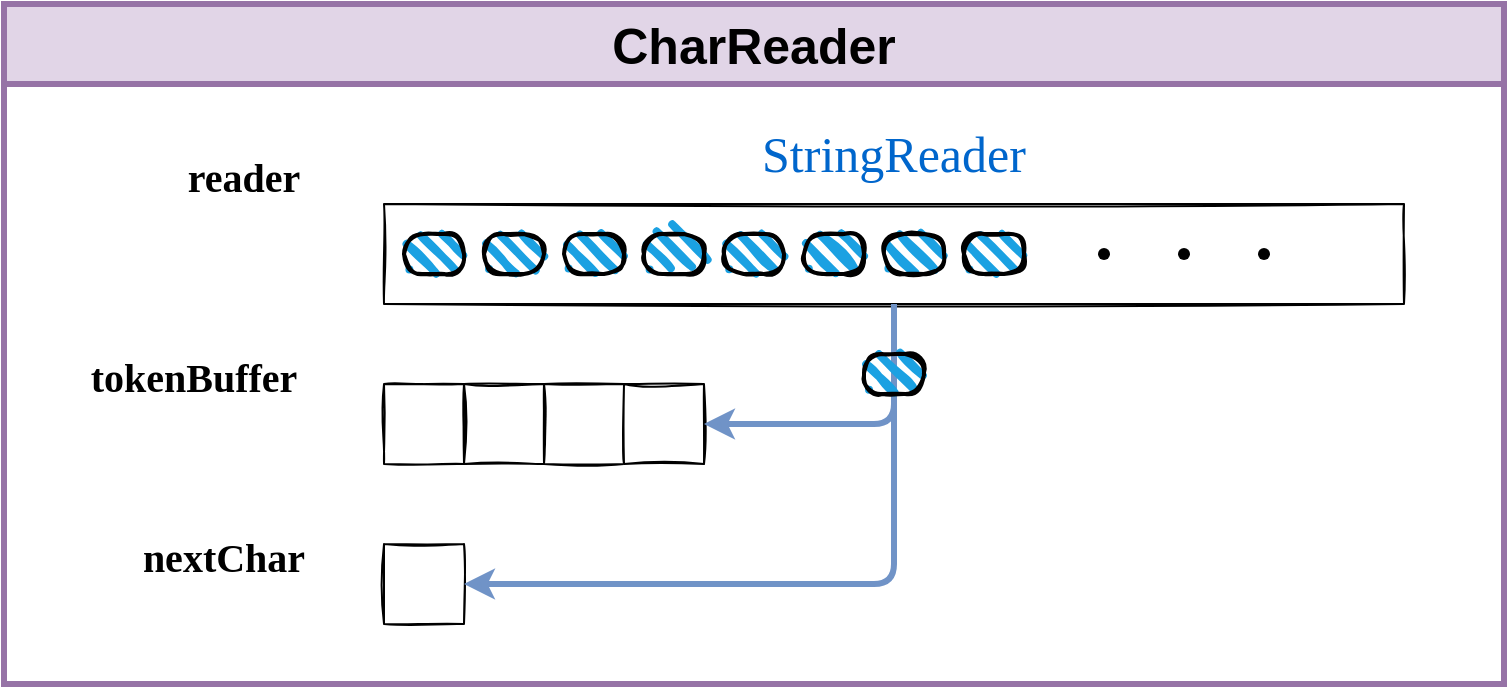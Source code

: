 <mxfile version="20.5.3" type="device"><diagram id="SNT-f_mCBXuO9_hBw5Jn" name="Page-1"><mxGraphModel dx="786" dy="400" grid="1" gridSize="10" guides="1" tooltips="1" connect="1" arrows="1" fold="1" page="1" pageScale="1" pageWidth="850" pageHeight="1100" math="0" shadow="0"><root><mxCell id="0"/><mxCell id="1" parent="0"/><mxCell id="5UBKVq4SOPSHA-yL1KkS-1" value="&lt;font style=&quot;font-size: 25px;&quot;&gt;CharReader&lt;/font&gt;" style="swimlane;whiteSpace=wrap;html=1;startSize=40;fillColor=#e1d5e7;strokeColor=#9673a6;strokeWidth=3;" vertex="1" parent="1"><mxGeometry x="130" y="20" width="750" height="340" as="geometry"/></mxCell><mxCell id="5UBKVq4SOPSHA-yL1KkS-36" value="&lt;font style=&quot;font-size: 20px;&quot;&gt;&lt;b&gt;reader&lt;/b&gt;&lt;/font&gt;" style="text;html=1;strokeColor=none;fillColor=none;align=center;verticalAlign=middle;whiteSpace=wrap;rounded=0;fontSize=25;fontFamily=Comic Sans MS;" vertex="1" parent="5UBKVq4SOPSHA-yL1KkS-1"><mxGeometry x="80" y="70" width="80" height="30" as="geometry"/></mxCell><mxCell id="5UBKVq4SOPSHA-yL1KkS-51" value="" style="rounded=0;whiteSpace=wrap;html=1;sketch=1;fontSize=20;fontColor=#0066CC;" vertex="1" parent="5UBKVq4SOPSHA-yL1KkS-1"><mxGeometry x="190" y="270" width="40" height="40" as="geometry"/></mxCell><mxCell id="5UBKVq4SOPSHA-yL1KkS-53" value="&lt;font style=&quot;font-size: 20px;&quot;&gt;&lt;b&gt;tokenBuffer&lt;/b&gt;&lt;/font&gt;" style="text;html=1;strokeColor=none;fillColor=none;align=center;verticalAlign=middle;whiteSpace=wrap;rounded=0;fontSize=25;fontFamily=Comic Sans MS;" vertex="1" parent="5UBKVq4SOPSHA-yL1KkS-1"><mxGeometry x="20" y="170" width="150" height="30" as="geometry"/></mxCell><mxCell id="5UBKVq4SOPSHA-yL1KkS-54" value="&lt;font style=&quot;font-size: 20px;&quot;&gt;&lt;b&gt;nextChar&lt;/b&gt;&lt;/font&gt;" style="text;html=1;strokeColor=none;fillColor=none;align=center;verticalAlign=middle;whiteSpace=wrap;rounded=0;fontSize=25;fontFamily=Comic Sans MS;" vertex="1" parent="5UBKVq4SOPSHA-yL1KkS-1"><mxGeometry x="60" y="260" width="100" height="30" as="geometry"/></mxCell><mxCell id="5UBKVq4SOPSHA-yL1KkS-42" value="" style="group" vertex="1" connectable="0" parent="5UBKVq4SOPSHA-yL1KkS-1"><mxGeometry x="190" y="60" width="510" height="90" as="geometry"/></mxCell><mxCell id="5UBKVq4SOPSHA-yL1KkS-37" value="" style="group" vertex="1" connectable="0" parent="5UBKVq4SOPSHA-yL1KkS-42"><mxGeometry y="40" width="510" height="50" as="geometry"/></mxCell><mxCell id="5UBKVq4SOPSHA-yL1KkS-2" value="" style="rounded=0;whiteSpace=wrap;html=1;fontSize=25;sketch=1;" vertex="1" parent="5UBKVq4SOPSHA-yL1KkS-37"><mxGeometry width="510" height="50" as="geometry"/></mxCell><mxCell id="5UBKVq4SOPSHA-yL1KkS-24" value="" style="rounded=1;whiteSpace=wrap;html=1;strokeWidth=2;fillWeight=4;hachureGap=8;hachureAngle=45;fillColor=#1ba1e2;sketch=1;fontSize=25;arcSize=50;" vertex="1" parent="5UBKVq4SOPSHA-yL1KkS-37"><mxGeometry x="10" y="15" width="30" height="20" as="geometry"/></mxCell><mxCell id="5UBKVq4SOPSHA-yL1KkS-28" value="" style="rounded=1;whiteSpace=wrap;html=1;strokeWidth=2;fillWeight=4;hachureGap=8;hachureAngle=45;fillColor=#1ba1e2;sketch=1;fontSize=25;arcSize=50;" vertex="1" parent="5UBKVq4SOPSHA-yL1KkS-37"><mxGeometry x="50" y="15" width="30" height="20" as="geometry"/></mxCell><mxCell id="5UBKVq4SOPSHA-yL1KkS-29" value="" style="rounded=1;whiteSpace=wrap;html=1;strokeWidth=2;fillWeight=4;hachureGap=8;hachureAngle=45;fillColor=#1ba1e2;sketch=1;fontSize=25;arcSize=50;" vertex="1" parent="5UBKVq4SOPSHA-yL1KkS-37"><mxGeometry x="90" y="15" width="30" height="20" as="geometry"/></mxCell><mxCell id="5UBKVq4SOPSHA-yL1KkS-31" value="" style="rounded=1;whiteSpace=wrap;html=1;strokeWidth=2;fillWeight=4;hachureGap=8;hachureAngle=45;fillColor=#1ba1e2;sketch=1;fontSize=25;arcSize=50;" vertex="1" parent="5UBKVq4SOPSHA-yL1KkS-37"><mxGeometry x="130" y="15" width="30" height="20" as="geometry"/></mxCell><mxCell id="5UBKVq4SOPSHA-yL1KkS-32" value="" style="rounded=1;whiteSpace=wrap;html=1;strokeWidth=2;fillWeight=4;hachureGap=8;hachureAngle=45;fillColor=#1ba1e2;sketch=1;fontSize=25;arcSize=50;" vertex="1" parent="5UBKVq4SOPSHA-yL1KkS-37"><mxGeometry x="170" y="15" width="30" height="20" as="geometry"/></mxCell><mxCell id="5UBKVq4SOPSHA-yL1KkS-33" value="" style="rounded=1;whiteSpace=wrap;html=1;strokeWidth=2;fillWeight=4;hachureGap=8;hachureAngle=45;fillColor=#1ba1e2;sketch=1;fontSize=25;arcSize=50;" vertex="1" parent="5UBKVq4SOPSHA-yL1KkS-37"><mxGeometry x="210" y="15" width="30" height="20" as="geometry"/></mxCell><mxCell id="5UBKVq4SOPSHA-yL1KkS-34" value="" style="rounded=1;whiteSpace=wrap;html=1;strokeWidth=2;fillWeight=4;hachureGap=8;hachureAngle=45;fillColor=#1ba1e2;sketch=1;fontSize=25;arcSize=50;" vertex="1" parent="5UBKVq4SOPSHA-yL1KkS-37"><mxGeometry x="250" y="15" width="30" height="20" as="geometry"/></mxCell><mxCell id="5UBKVq4SOPSHA-yL1KkS-35" value="" style="rounded=1;whiteSpace=wrap;html=1;strokeWidth=2;fillWeight=4;hachureGap=8;hachureAngle=45;fillColor=#1ba1e2;sketch=1;fontSize=25;arcSize=50;" vertex="1" parent="5UBKVq4SOPSHA-yL1KkS-37"><mxGeometry x="290" y="15" width="30" height="20" as="geometry"/></mxCell><mxCell id="5UBKVq4SOPSHA-yL1KkS-39" value="" style="shape=waypoint;sketch=0;fillStyle=solid;size=6;pointerEvents=1;points=[];fillColor=none;resizable=0;rotatable=0;perimeter=centerPerimeter;snapToPoint=1;fontSize=20;fontColor=#0066CC;" vertex="1" parent="5UBKVq4SOPSHA-yL1KkS-37"><mxGeometry x="340" y="5" width="40" height="40" as="geometry"/></mxCell><mxCell id="5UBKVq4SOPSHA-yL1KkS-40" value="" style="shape=waypoint;sketch=0;fillStyle=solid;size=6;pointerEvents=1;points=[];fillColor=none;resizable=0;rotatable=0;perimeter=centerPerimeter;snapToPoint=1;fontSize=20;fontColor=#0066CC;" vertex="1" parent="5UBKVq4SOPSHA-yL1KkS-37"><mxGeometry x="380" y="5" width="40" height="40" as="geometry"/></mxCell><mxCell id="5UBKVq4SOPSHA-yL1KkS-41" value="" style="shape=waypoint;sketch=0;fillStyle=solid;size=6;pointerEvents=1;points=[];fillColor=none;resizable=0;rotatable=0;perimeter=centerPerimeter;snapToPoint=1;fontSize=20;fontColor=#0066CC;" vertex="1" parent="5UBKVq4SOPSHA-yL1KkS-37"><mxGeometry x="420" y="5" width="40" height="40" as="geometry"/></mxCell><mxCell id="5UBKVq4SOPSHA-yL1KkS-38" value="&lt;font face=&quot;Comic Sans MS&quot; color=&quot;#0066cc&quot;&gt;StringReader&lt;/font&gt;" style="text;html=1;strokeColor=none;fillColor=none;align=center;verticalAlign=middle;whiteSpace=wrap;rounded=0;fontSize=25;" vertex="1" parent="5UBKVq4SOPSHA-yL1KkS-42"><mxGeometry x="160" width="190" height="30" as="geometry"/></mxCell><mxCell id="5UBKVq4SOPSHA-yL1KkS-52" value="" style="group" vertex="1" connectable="0" parent="5UBKVq4SOPSHA-yL1KkS-1"><mxGeometry x="190" y="190" width="160" height="40" as="geometry"/></mxCell><mxCell id="5UBKVq4SOPSHA-yL1KkS-43" value="" style="rounded=0;whiteSpace=wrap;html=1;sketch=1;fontSize=20;fontColor=#0066CC;" vertex="1" parent="5UBKVq4SOPSHA-yL1KkS-52"><mxGeometry width="40" height="40" as="geometry"/></mxCell><mxCell id="5UBKVq4SOPSHA-yL1KkS-48" value="" style="rounded=0;whiteSpace=wrap;html=1;sketch=1;fontSize=20;fontColor=#0066CC;" vertex="1" parent="5UBKVq4SOPSHA-yL1KkS-52"><mxGeometry x="40" width="40" height="40" as="geometry"/></mxCell><mxCell id="5UBKVq4SOPSHA-yL1KkS-49" value="" style="rounded=0;whiteSpace=wrap;html=1;sketch=1;fontSize=20;fontColor=#0066CC;" vertex="1" parent="5UBKVq4SOPSHA-yL1KkS-52"><mxGeometry x="80" width="40" height="40" as="geometry"/></mxCell><mxCell id="5UBKVq4SOPSHA-yL1KkS-50" value="" style="rounded=0;whiteSpace=wrap;html=1;sketch=1;fontSize=20;fontColor=#0066CC;" vertex="1" parent="5UBKVq4SOPSHA-yL1KkS-52"><mxGeometry x="120" width="40" height="40" as="geometry"/></mxCell><mxCell id="5UBKVq4SOPSHA-yL1KkS-57" style="edgeStyle=orthogonalEdgeStyle;rounded=1;orthogonalLoop=1;jettySize=auto;html=1;exitX=0.5;exitY=1;exitDx=0;exitDy=0;entryX=1;entryY=0.5;entryDx=0;entryDy=0;fontFamily=Comic Sans MS;fontSize=20;fontColor=#0066CC;strokeColor=#7093C7;strokeWidth=3;" edge="1" parent="5UBKVq4SOPSHA-yL1KkS-1" source="5UBKVq4SOPSHA-yL1KkS-2" target="5UBKVq4SOPSHA-yL1KkS-50"><mxGeometry relative="1" as="geometry"/></mxCell><mxCell id="5UBKVq4SOPSHA-yL1KkS-58" style="edgeStyle=orthogonalEdgeStyle;rounded=1;orthogonalLoop=1;jettySize=auto;html=1;exitX=0.5;exitY=1;exitDx=0;exitDy=0;entryX=1;entryY=0.5;entryDx=0;entryDy=0;fontFamily=Comic Sans MS;fontSize=20;fontColor=#0066CC;strokeColor=#7093C7;strokeWidth=3;" edge="1" parent="5UBKVq4SOPSHA-yL1KkS-1" source="5UBKVq4SOPSHA-yL1KkS-2" target="5UBKVq4SOPSHA-yL1KkS-51"><mxGeometry relative="1" as="geometry"/></mxCell><mxCell id="5UBKVq4SOPSHA-yL1KkS-74" value="" style="rounded=1;whiteSpace=wrap;html=1;strokeWidth=2;fillWeight=4;hachureGap=8;hachureAngle=45;fillColor=#1ba1e2;sketch=1;fontFamily=Comic Sans MS;fontSize=20;fontColor=#0066CC;arcSize=47;" vertex="1" parent="5UBKVq4SOPSHA-yL1KkS-1"><mxGeometry x="430" y="175" width="30" height="20" as="geometry"/></mxCell></root></mxGraphModel></diagram></mxfile>